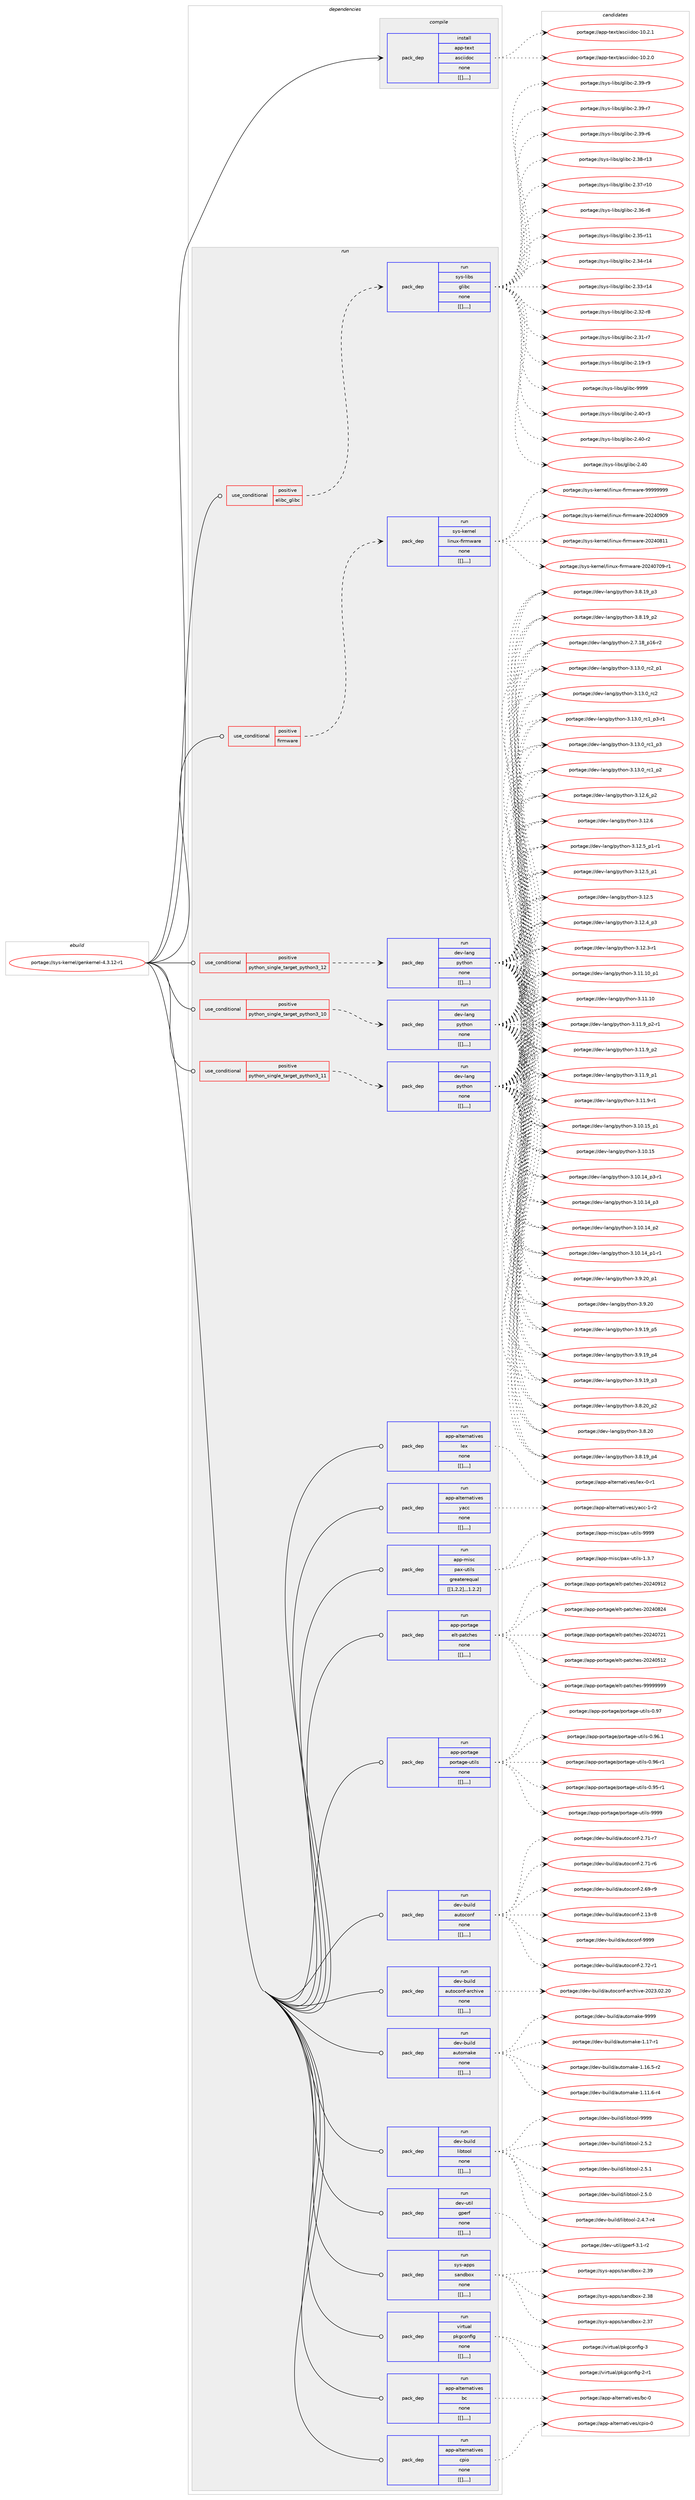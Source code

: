 digraph prolog {

# *************
# Graph options
# *************

newrank=true;
concentrate=true;
compound=true;
graph [rankdir=LR,fontname=Helvetica,fontsize=10,ranksep=1.5];#, ranksep=2.5, nodesep=0.2];
edge  [arrowhead=vee];
node  [fontname=Helvetica,fontsize=10];

# **********
# The ebuild
# **********

subgraph cluster_leftcol {
color=gray;
label=<<i>ebuild</i>>;
id [label="portage://sys-kernel/genkernel-4.3.12-r1", color=red, width=4, href="../sys-kernel/genkernel-4.3.12-r1.svg"];
}

# ****************
# The dependencies
# ****************

subgraph cluster_midcol {
color=gray;
label=<<i>dependencies</i>>;
subgraph cluster_compile {
fillcolor="#eeeeee";
style=filled;
label=<<i>compile</i>>;
subgraph pack16211 {
dependency25956 [label=<<TABLE BORDER="0" CELLBORDER="1" CELLSPACING="0" CELLPADDING="4" WIDTH="220"><TR><TD ROWSPAN="6" CELLPADDING="30">pack_dep</TD></TR><TR><TD WIDTH="110">install</TD></TR><TR><TD>app-text</TD></TR><TR><TD>asciidoc</TD></TR><TR><TD>none</TD></TR><TR><TD>[[],,,,]</TD></TR></TABLE>>, shape=none, color=blue];
}
id:e -> dependency25956:w [weight=20,style="solid",arrowhead="vee"];
}
subgraph cluster_compileandrun {
fillcolor="#eeeeee";
style=filled;
label=<<i>compile and run</i>>;
}
subgraph cluster_run {
fillcolor="#eeeeee";
style=filled;
label=<<i>run</i>>;
subgraph cond9671 {
dependency25957 [label=<<TABLE BORDER="0" CELLBORDER="1" CELLSPACING="0" CELLPADDING="4"><TR><TD ROWSPAN="3" CELLPADDING="10">use_conditional</TD></TR><TR><TD>positive</TD></TR><TR><TD>elibc_glibc</TD></TR></TABLE>>, shape=none, color=red];
subgraph pack16212 {
dependency25958 [label=<<TABLE BORDER="0" CELLBORDER="1" CELLSPACING="0" CELLPADDING="4" WIDTH="220"><TR><TD ROWSPAN="6" CELLPADDING="30">pack_dep</TD></TR><TR><TD WIDTH="110">run</TD></TR><TR><TD>sys-libs</TD></TR><TR><TD>glibc</TD></TR><TR><TD>none</TD></TR><TR><TD>[[],,,,]</TD></TR></TABLE>>, shape=none, color=blue];
}
dependency25957:e -> dependency25958:w [weight=20,style="dashed",arrowhead="vee"];
}
id:e -> dependency25957:w [weight=20,style="solid",arrowhead="odot"];
subgraph cond9672 {
dependency25959 [label=<<TABLE BORDER="0" CELLBORDER="1" CELLSPACING="0" CELLPADDING="4"><TR><TD ROWSPAN="3" CELLPADDING="10">use_conditional</TD></TR><TR><TD>positive</TD></TR><TR><TD>firmware</TD></TR></TABLE>>, shape=none, color=red];
subgraph pack16213 {
dependency25960 [label=<<TABLE BORDER="0" CELLBORDER="1" CELLSPACING="0" CELLPADDING="4" WIDTH="220"><TR><TD ROWSPAN="6" CELLPADDING="30">pack_dep</TD></TR><TR><TD WIDTH="110">run</TD></TR><TR><TD>sys-kernel</TD></TR><TR><TD>linux-firmware</TD></TR><TR><TD>none</TD></TR><TR><TD>[[],,,,]</TD></TR></TABLE>>, shape=none, color=blue];
}
dependency25959:e -> dependency25960:w [weight=20,style="dashed",arrowhead="vee"];
}
id:e -> dependency25959:w [weight=20,style="solid",arrowhead="odot"];
subgraph cond9673 {
dependency25961 [label=<<TABLE BORDER="0" CELLBORDER="1" CELLSPACING="0" CELLPADDING="4"><TR><TD ROWSPAN="3" CELLPADDING="10">use_conditional</TD></TR><TR><TD>positive</TD></TR><TR><TD>python_single_target_python3_10</TD></TR></TABLE>>, shape=none, color=red];
subgraph pack16214 {
dependency25962 [label=<<TABLE BORDER="0" CELLBORDER="1" CELLSPACING="0" CELLPADDING="4" WIDTH="220"><TR><TD ROWSPAN="6" CELLPADDING="30">pack_dep</TD></TR><TR><TD WIDTH="110">run</TD></TR><TR><TD>dev-lang</TD></TR><TR><TD>python</TD></TR><TR><TD>none</TD></TR><TR><TD>[[],,,,]</TD></TR></TABLE>>, shape=none, color=blue];
}
dependency25961:e -> dependency25962:w [weight=20,style="dashed",arrowhead="vee"];
}
id:e -> dependency25961:w [weight=20,style="solid",arrowhead="odot"];
subgraph cond9674 {
dependency25963 [label=<<TABLE BORDER="0" CELLBORDER="1" CELLSPACING="0" CELLPADDING="4"><TR><TD ROWSPAN="3" CELLPADDING="10">use_conditional</TD></TR><TR><TD>positive</TD></TR><TR><TD>python_single_target_python3_11</TD></TR></TABLE>>, shape=none, color=red];
subgraph pack16215 {
dependency25964 [label=<<TABLE BORDER="0" CELLBORDER="1" CELLSPACING="0" CELLPADDING="4" WIDTH="220"><TR><TD ROWSPAN="6" CELLPADDING="30">pack_dep</TD></TR><TR><TD WIDTH="110">run</TD></TR><TR><TD>dev-lang</TD></TR><TR><TD>python</TD></TR><TR><TD>none</TD></TR><TR><TD>[[],,,,]</TD></TR></TABLE>>, shape=none, color=blue];
}
dependency25963:e -> dependency25964:w [weight=20,style="dashed",arrowhead="vee"];
}
id:e -> dependency25963:w [weight=20,style="solid",arrowhead="odot"];
subgraph cond9675 {
dependency25965 [label=<<TABLE BORDER="0" CELLBORDER="1" CELLSPACING="0" CELLPADDING="4"><TR><TD ROWSPAN="3" CELLPADDING="10">use_conditional</TD></TR><TR><TD>positive</TD></TR><TR><TD>python_single_target_python3_12</TD></TR></TABLE>>, shape=none, color=red];
subgraph pack16216 {
dependency25966 [label=<<TABLE BORDER="0" CELLBORDER="1" CELLSPACING="0" CELLPADDING="4" WIDTH="220"><TR><TD ROWSPAN="6" CELLPADDING="30">pack_dep</TD></TR><TR><TD WIDTH="110">run</TD></TR><TR><TD>dev-lang</TD></TR><TR><TD>python</TD></TR><TR><TD>none</TD></TR><TR><TD>[[],,,,]</TD></TR></TABLE>>, shape=none, color=blue];
}
dependency25965:e -> dependency25966:w [weight=20,style="dashed",arrowhead="vee"];
}
id:e -> dependency25965:w [weight=20,style="solid",arrowhead="odot"];
subgraph pack16217 {
dependency25967 [label=<<TABLE BORDER="0" CELLBORDER="1" CELLSPACING="0" CELLPADDING="4" WIDTH="220"><TR><TD ROWSPAN="6" CELLPADDING="30">pack_dep</TD></TR><TR><TD WIDTH="110">run</TD></TR><TR><TD>app-alternatives</TD></TR><TR><TD>bc</TD></TR><TR><TD>none</TD></TR><TR><TD>[[],,,,]</TD></TR></TABLE>>, shape=none, color=blue];
}
id:e -> dependency25967:w [weight=20,style="solid",arrowhead="odot"];
subgraph pack16218 {
dependency25968 [label=<<TABLE BORDER="0" CELLBORDER="1" CELLSPACING="0" CELLPADDING="4" WIDTH="220"><TR><TD ROWSPAN="6" CELLPADDING="30">pack_dep</TD></TR><TR><TD WIDTH="110">run</TD></TR><TR><TD>app-alternatives</TD></TR><TR><TD>cpio</TD></TR><TR><TD>none</TD></TR><TR><TD>[[],,,,]</TD></TR></TABLE>>, shape=none, color=blue];
}
id:e -> dependency25968:w [weight=20,style="solid",arrowhead="odot"];
subgraph pack16219 {
dependency25969 [label=<<TABLE BORDER="0" CELLBORDER="1" CELLSPACING="0" CELLPADDING="4" WIDTH="220"><TR><TD ROWSPAN="6" CELLPADDING="30">pack_dep</TD></TR><TR><TD WIDTH="110">run</TD></TR><TR><TD>app-alternatives</TD></TR><TR><TD>lex</TD></TR><TR><TD>none</TD></TR><TR><TD>[[],,,,]</TD></TR></TABLE>>, shape=none, color=blue];
}
id:e -> dependency25969:w [weight=20,style="solid",arrowhead="odot"];
subgraph pack16220 {
dependency25970 [label=<<TABLE BORDER="0" CELLBORDER="1" CELLSPACING="0" CELLPADDING="4" WIDTH="220"><TR><TD ROWSPAN="6" CELLPADDING="30">pack_dep</TD></TR><TR><TD WIDTH="110">run</TD></TR><TR><TD>app-alternatives</TD></TR><TR><TD>yacc</TD></TR><TR><TD>none</TD></TR><TR><TD>[[],,,,]</TD></TR></TABLE>>, shape=none, color=blue];
}
id:e -> dependency25970:w [weight=20,style="solid",arrowhead="odot"];
subgraph pack16221 {
dependency25971 [label=<<TABLE BORDER="0" CELLBORDER="1" CELLSPACING="0" CELLPADDING="4" WIDTH="220"><TR><TD ROWSPAN="6" CELLPADDING="30">pack_dep</TD></TR><TR><TD WIDTH="110">run</TD></TR><TR><TD>app-misc</TD></TR><TR><TD>pax-utils</TD></TR><TR><TD>greaterequal</TD></TR><TR><TD>[[1,2,2],,,1.2.2]</TD></TR></TABLE>>, shape=none, color=blue];
}
id:e -> dependency25971:w [weight=20,style="solid",arrowhead="odot"];
subgraph pack16222 {
dependency25972 [label=<<TABLE BORDER="0" CELLBORDER="1" CELLSPACING="0" CELLPADDING="4" WIDTH="220"><TR><TD ROWSPAN="6" CELLPADDING="30">pack_dep</TD></TR><TR><TD WIDTH="110">run</TD></TR><TR><TD>app-portage</TD></TR><TR><TD>elt-patches</TD></TR><TR><TD>none</TD></TR><TR><TD>[[],,,,]</TD></TR></TABLE>>, shape=none, color=blue];
}
id:e -> dependency25972:w [weight=20,style="solid",arrowhead="odot"];
subgraph pack16223 {
dependency25973 [label=<<TABLE BORDER="0" CELLBORDER="1" CELLSPACING="0" CELLPADDING="4" WIDTH="220"><TR><TD ROWSPAN="6" CELLPADDING="30">pack_dep</TD></TR><TR><TD WIDTH="110">run</TD></TR><TR><TD>app-portage</TD></TR><TR><TD>portage-utils</TD></TR><TR><TD>none</TD></TR><TR><TD>[[],,,,]</TD></TR></TABLE>>, shape=none, color=blue];
}
id:e -> dependency25973:w [weight=20,style="solid",arrowhead="odot"];
subgraph pack16224 {
dependency25974 [label=<<TABLE BORDER="0" CELLBORDER="1" CELLSPACING="0" CELLPADDING="4" WIDTH="220"><TR><TD ROWSPAN="6" CELLPADDING="30">pack_dep</TD></TR><TR><TD WIDTH="110">run</TD></TR><TR><TD>dev-build</TD></TR><TR><TD>autoconf</TD></TR><TR><TD>none</TD></TR><TR><TD>[[],,,,]</TD></TR></TABLE>>, shape=none, color=blue];
}
id:e -> dependency25974:w [weight=20,style="solid",arrowhead="odot"];
subgraph pack16225 {
dependency25975 [label=<<TABLE BORDER="0" CELLBORDER="1" CELLSPACING="0" CELLPADDING="4" WIDTH="220"><TR><TD ROWSPAN="6" CELLPADDING="30">pack_dep</TD></TR><TR><TD WIDTH="110">run</TD></TR><TR><TD>dev-build</TD></TR><TR><TD>autoconf-archive</TD></TR><TR><TD>none</TD></TR><TR><TD>[[],,,,]</TD></TR></TABLE>>, shape=none, color=blue];
}
id:e -> dependency25975:w [weight=20,style="solid",arrowhead="odot"];
subgraph pack16226 {
dependency25976 [label=<<TABLE BORDER="0" CELLBORDER="1" CELLSPACING="0" CELLPADDING="4" WIDTH="220"><TR><TD ROWSPAN="6" CELLPADDING="30">pack_dep</TD></TR><TR><TD WIDTH="110">run</TD></TR><TR><TD>dev-build</TD></TR><TR><TD>automake</TD></TR><TR><TD>none</TD></TR><TR><TD>[[],,,,]</TD></TR></TABLE>>, shape=none, color=blue];
}
id:e -> dependency25976:w [weight=20,style="solid",arrowhead="odot"];
subgraph pack16227 {
dependency25977 [label=<<TABLE BORDER="0" CELLBORDER="1" CELLSPACING="0" CELLPADDING="4" WIDTH="220"><TR><TD ROWSPAN="6" CELLPADDING="30">pack_dep</TD></TR><TR><TD WIDTH="110">run</TD></TR><TR><TD>dev-build</TD></TR><TR><TD>libtool</TD></TR><TR><TD>none</TD></TR><TR><TD>[[],,,,]</TD></TR></TABLE>>, shape=none, color=blue];
}
id:e -> dependency25977:w [weight=20,style="solid",arrowhead="odot"];
subgraph pack16228 {
dependency25978 [label=<<TABLE BORDER="0" CELLBORDER="1" CELLSPACING="0" CELLPADDING="4" WIDTH="220"><TR><TD ROWSPAN="6" CELLPADDING="30">pack_dep</TD></TR><TR><TD WIDTH="110">run</TD></TR><TR><TD>dev-util</TD></TR><TR><TD>gperf</TD></TR><TR><TD>none</TD></TR><TR><TD>[[],,,,]</TD></TR></TABLE>>, shape=none, color=blue];
}
id:e -> dependency25978:w [weight=20,style="solid",arrowhead="odot"];
subgraph pack16229 {
dependency25979 [label=<<TABLE BORDER="0" CELLBORDER="1" CELLSPACING="0" CELLPADDING="4" WIDTH="220"><TR><TD ROWSPAN="6" CELLPADDING="30">pack_dep</TD></TR><TR><TD WIDTH="110">run</TD></TR><TR><TD>sys-apps</TD></TR><TR><TD>sandbox</TD></TR><TR><TD>none</TD></TR><TR><TD>[[],,,,]</TD></TR></TABLE>>, shape=none, color=blue];
}
id:e -> dependency25979:w [weight=20,style="solid",arrowhead="odot"];
subgraph pack16230 {
dependency25980 [label=<<TABLE BORDER="0" CELLBORDER="1" CELLSPACING="0" CELLPADDING="4" WIDTH="220"><TR><TD ROWSPAN="6" CELLPADDING="30">pack_dep</TD></TR><TR><TD WIDTH="110">run</TD></TR><TR><TD>virtual</TD></TR><TR><TD>pkgconfig</TD></TR><TR><TD>none</TD></TR><TR><TD>[[],,,,]</TD></TR></TABLE>>, shape=none, color=blue];
}
id:e -> dependency25980:w [weight=20,style="solid",arrowhead="odot"];
}
}

# **************
# The candidates
# **************

subgraph cluster_choices {
rank=same;
color=gray;
label=<<i>candidates</i>>;

subgraph choice16211 {
color=black;
nodesep=1;
choice97112112451161011201164797115991051051001119945494846504649 [label="portage://app-text/asciidoc-10.2.1", color=red, width=4,href="../app-text/asciidoc-10.2.1.svg"];
choice97112112451161011201164797115991051051001119945494846504648 [label="portage://app-text/asciidoc-10.2.0", color=red, width=4,href="../app-text/asciidoc-10.2.0.svg"];
dependency25956:e -> choice97112112451161011201164797115991051051001119945494846504649:w [style=dotted,weight="100"];
dependency25956:e -> choice97112112451161011201164797115991051051001119945494846504648:w [style=dotted,weight="100"];
}
subgraph choice16212 {
color=black;
nodesep=1;
choice11512111545108105981154710310810598994557575757 [label="portage://sys-libs/glibc-9999", color=red, width=4,href="../sys-libs/glibc-9999.svg"];
choice115121115451081059811547103108105989945504652484511451 [label="portage://sys-libs/glibc-2.40-r3", color=red, width=4,href="../sys-libs/glibc-2.40-r3.svg"];
choice115121115451081059811547103108105989945504652484511450 [label="portage://sys-libs/glibc-2.40-r2", color=red, width=4,href="../sys-libs/glibc-2.40-r2.svg"];
choice11512111545108105981154710310810598994550465248 [label="portage://sys-libs/glibc-2.40", color=red, width=4,href="../sys-libs/glibc-2.40.svg"];
choice115121115451081059811547103108105989945504651574511457 [label="portage://sys-libs/glibc-2.39-r9", color=red, width=4,href="../sys-libs/glibc-2.39-r9.svg"];
choice115121115451081059811547103108105989945504651574511455 [label="portage://sys-libs/glibc-2.39-r7", color=red, width=4,href="../sys-libs/glibc-2.39-r7.svg"];
choice115121115451081059811547103108105989945504651574511454 [label="portage://sys-libs/glibc-2.39-r6", color=red, width=4,href="../sys-libs/glibc-2.39-r6.svg"];
choice11512111545108105981154710310810598994550465156451144951 [label="portage://sys-libs/glibc-2.38-r13", color=red, width=4,href="../sys-libs/glibc-2.38-r13.svg"];
choice11512111545108105981154710310810598994550465155451144948 [label="portage://sys-libs/glibc-2.37-r10", color=red, width=4,href="../sys-libs/glibc-2.37-r10.svg"];
choice115121115451081059811547103108105989945504651544511456 [label="portage://sys-libs/glibc-2.36-r8", color=red, width=4,href="../sys-libs/glibc-2.36-r8.svg"];
choice11512111545108105981154710310810598994550465153451144949 [label="portage://sys-libs/glibc-2.35-r11", color=red, width=4,href="../sys-libs/glibc-2.35-r11.svg"];
choice11512111545108105981154710310810598994550465152451144952 [label="portage://sys-libs/glibc-2.34-r14", color=red, width=4,href="../sys-libs/glibc-2.34-r14.svg"];
choice11512111545108105981154710310810598994550465151451144952 [label="portage://sys-libs/glibc-2.33-r14", color=red, width=4,href="../sys-libs/glibc-2.33-r14.svg"];
choice115121115451081059811547103108105989945504651504511456 [label="portage://sys-libs/glibc-2.32-r8", color=red, width=4,href="../sys-libs/glibc-2.32-r8.svg"];
choice115121115451081059811547103108105989945504651494511455 [label="portage://sys-libs/glibc-2.31-r7", color=red, width=4,href="../sys-libs/glibc-2.31-r7.svg"];
choice115121115451081059811547103108105989945504649574511451 [label="portage://sys-libs/glibc-2.19-r3", color=red, width=4,href="../sys-libs/glibc-2.19-r3.svg"];
dependency25958:e -> choice11512111545108105981154710310810598994557575757:w [style=dotted,weight="100"];
dependency25958:e -> choice115121115451081059811547103108105989945504652484511451:w [style=dotted,weight="100"];
dependency25958:e -> choice115121115451081059811547103108105989945504652484511450:w [style=dotted,weight="100"];
dependency25958:e -> choice11512111545108105981154710310810598994550465248:w [style=dotted,weight="100"];
dependency25958:e -> choice115121115451081059811547103108105989945504651574511457:w [style=dotted,weight="100"];
dependency25958:e -> choice115121115451081059811547103108105989945504651574511455:w [style=dotted,weight="100"];
dependency25958:e -> choice115121115451081059811547103108105989945504651574511454:w [style=dotted,weight="100"];
dependency25958:e -> choice11512111545108105981154710310810598994550465156451144951:w [style=dotted,weight="100"];
dependency25958:e -> choice11512111545108105981154710310810598994550465155451144948:w [style=dotted,weight="100"];
dependency25958:e -> choice115121115451081059811547103108105989945504651544511456:w [style=dotted,weight="100"];
dependency25958:e -> choice11512111545108105981154710310810598994550465153451144949:w [style=dotted,weight="100"];
dependency25958:e -> choice11512111545108105981154710310810598994550465152451144952:w [style=dotted,weight="100"];
dependency25958:e -> choice11512111545108105981154710310810598994550465151451144952:w [style=dotted,weight="100"];
dependency25958:e -> choice115121115451081059811547103108105989945504651504511456:w [style=dotted,weight="100"];
dependency25958:e -> choice115121115451081059811547103108105989945504651494511455:w [style=dotted,weight="100"];
dependency25958:e -> choice115121115451081059811547103108105989945504649574511451:w [style=dotted,weight="100"];
}
subgraph choice16213 {
color=black;
nodesep=1;
choice11512111545107101114110101108471081051101171204510210511410911997114101455757575757575757 [label="portage://sys-kernel/linux-firmware-99999999", color=red, width=4,href="../sys-kernel/linux-firmware-99999999.svg"];
choice11512111545107101114110101108471081051101171204510210511410911997114101455048505248574857 [label="portage://sys-kernel/linux-firmware-20240909", color=red, width=4,href="../sys-kernel/linux-firmware-20240909.svg"];
choice11512111545107101114110101108471081051101171204510210511410911997114101455048505248564949 [label="portage://sys-kernel/linux-firmware-20240811", color=red, width=4,href="../sys-kernel/linux-firmware-20240811.svg"];
choice115121115451071011141101011084710810511011712045102105114109119971141014550485052485548574511449 [label="portage://sys-kernel/linux-firmware-20240709-r1", color=red, width=4,href="../sys-kernel/linux-firmware-20240709-r1.svg"];
dependency25960:e -> choice11512111545107101114110101108471081051101171204510210511410911997114101455757575757575757:w [style=dotted,weight="100"];
dependency25960:e -> choice11512111545107101114110101108471081051101171204510210511410911997114101455048505248574857:w [style=dotted,weight="100"];
dependency25960:e -> choice11512111545107101114110101108471081051101171204510210511410911997114101455048505248564949:w [style=dotted,weight="100"];
dependency25960:e -> choice115121115451071011141101011084710810511011712045102105114109119971141014550485052485548574511449:w [style=dotted,weight="100"];
}
subgraph choice16214 {
color=black;
nodesep=1;
choice100101118451089711010347112121116104111110455146495146489511499509511249 [label="portage://dev-lang/python-3.13.0_rc2_p1", color=red, width=4,href="../dev-lang/python-3.13.0_rc2_p1.svg"];
choice10010111845108971101034711212111610411111045514649514648951149950 [label="portage://dev-lang/python-3.13.0_rc2", color=red, width=4,href="../dev-lang/python-3.13.0_rc2.svg"];
choice1001011184510897110103471121211161041111104551464951464895114994995112514511449 [label="portage://dev-lang/python-3.13.0_rc1_p3-r1", color=red, width=4,href="../dev-lang/python-3.13.0_rc1_p3-r1.svg"];
choice100101118451089711010347112121116104111110455146495146489511499499511251 [label="portage://dev-lang/python-3.13.0_rc1_p3", color=red, width=4,href="../dev-lang/python-3.13.0_rc1_p3.svg"];
choice100101118451089711010347112121116104111110455146495146489511499499511250 [label="portage://dev-lang/python-3.13.0_rc1_p2", color=red, width=4,href="../dev-lang/python-3.13.0_rc1_p2.svg"];
choice100101118451089711010347112121116104111110455146495046549511250 [label="portage://dev-lang/python-3.12.6_p2", color=red, width=4,href="../dev-lang/python-3.12.6_p2.svg"];
choice10010111845108971101034711212111610411111045514649504654 [label="portage://dev-lang/python-3.12.6", color=red, width=4,href="../dev-lang/python-3.12.6.svg"];
choice1001011184510897110103471121211161041111104551464950465395112494511449 [label="portage://dev-lang/python-3.12.5_p1-r1", color=red, width=4,href="../dev-lang/python-3.12.5_p1-r1.svg"];
choice100101118451089711010347112121116104111110455146495046539511249 [label="portage://dev-lang/python-3.12.5_p1", color=red, width=4,href="../dev-lang/python-3.12.5_p1.svg"];
choice10010111845108971101034711212111610411111045514649504653 [label="portage://dev-lang/python-3.12.5", color=red, width=4,href="../dev-lang/python-3.12.5.svg"];
choice100101118451089711010347112121116104111110455146495046529511251 [label="portage://dev-lang/python-3.12.4_p3", color=red, width=4,href="../dev-lang/python-3.12.4_p3.svg"];
choice100101118451089711010347112121116104111110455146495046514511449 [label="portage://dev-lang/python-3.12.3-r1", color=red, width=4,href="../dev-lang/python-3.12.3-r1.svg"];
choice10010111845108971101034711212111610411111045514649494649489511249 [label="portage://dev-lang/python-3.11.10_p1", color=red, width=4,href="../dev-lang/python-3.11.10_p1.svg"];
choice1001011184510897110103471121211161041111104551464949464948 [label="portage://dev-lang/python-3.11.10", color=red, width=4,href="../dev-lang/python-3.11.10.svg"];
choice1001011184510897110103471121211161041111104551464949465795112504511449 [label="portage://dev-lang/python-3.11.9_p2-r1", color=red, width=4,href="../dev-lang/python-3.11.9_p2-r1.svg"];
choice100101118451089711010347112121116104111110455146494946579511250 [label="portage://dev-lang/python-3.11.9_p2", color=red, width=4,href="../dev-lang/python-3.11.9_p2.svg"];
choice100101118451089711010347112121116104111110455146494946579511249 [label="portage://dev-lang/python-3.11.9_p1", color=red, width=4,href="../dev-lang/python-3.11.9_p1.svg"];
choice100101118451089711010347112121116104111110455146494946574511449 [label="portage://dev-lang/python-3.11.9-r1", color=red, width=4,href="../dev-lang/python-3.11.9-r1.svg"];
choice10010111845108971101034711212111610411111045514649484649539511249 [label="portage://dev-lang/python-3.10.15_p1", color=red, width=4,href="../dev-lang/python-3.10.15_p1.svg"];
choice1001011184510897110103471121211161041111104551464948464953 [label="portage://dev-lang/python-3.10.15", color=red, width=4,href="../dev-lang/python-3.10.15.svg"];
choice100101118451089711010347112121116104111110455146494846495295112514511449 [label="portage://dev-lang/python-3.10.14_p3-r1", color=red, width=4,href="../dev-lang/python-3.10.14_p3-r1.svg"];
choice10010111845108971101034711212111610411111045514649484649529511251 [label="portage://dev-lang/python-3.10.14_p3", color=red, width=4,href="../dev-lang/python-3.10.14_p3.svg"];
choice10010111845108971101034711212111610411111045514649484649529511250 [label="portage://dev-lang/python-3.10.14_p2", color=red, width=4,href="../dev-lang/python-3.10.14_p2.svg"];
choice100101118451089711010347112121116104111110455146494846495295112494511449 [label="portage://dev-lang/python-3.10.14_p1-r1", color=red, width=4,href="../dev-lang/python-3.10.14_p1-r1.svg"];
choice100101118451089711010347112121116104111110455146574650489511249 [label="portage://dev-lang/python-3.9.20_p1", color=red, width=4,href="../dev-lang/python-3.9.20_p1.svg"];
choice10010111845108971101034711212111610411111045514657465048 [label="portage://dev-lang/python-3.9.20", color=red, width=4,href="../dev-lang/python-3.9.20.svg"];
choice100101118451089711010347112121116104111110455146574649579511253 [label="portage://dev-lang/python-3.9.19_p5", color=red, width=4,href="../dev-lang/python-3.9.19_p5.svg"];
choice100101118451089711010347112121116104111110455146574649579511252 [label="portage://dev-lang/python-3.9.19_p4", color=red, width=4,href="../dev-lang/python-3.9.19_p4.svg"];
choice100101118451089711010347112121116104111110455146574649579511251 [label="portage://dev-lang/python-3.9.19_p3", color=red, width=4,href="../dev-lang/python-3.9.19_p3.svg"];
choice100101118451089711010347112121116104111110455146564650489511250 [label="portage://dev-lang/python-3.8.20_p2", color=red, width=4,href="../dev-lang/python-3.8.20_p2.svg"];
choice10010111845108971101034711212111610411111045514656465048 [label="portage://dev-lang/python-3.8.20", color=red, width=4,href="../dev-lang/python-3.8.20.svg"];
choice100101118451089711010347112121116104111110455146564649579511252 [label="portage://dev-lang/python-3.8.19_p4", color=red, width=4,href="../dev-lang/python-3.8.19_p4.svg"];
choice100101118451089711010347112121116104111110455146564649579511251 [label="portage://dev-lang/python-3.8.19_p3", color=red, width=4,href="../dev-lang/python-3.8.19_p3.svg"];
choice100101118451089711010347112121116104111110455146564649579511250 [label="portage://dev-lang/python-3.8.19_p2", color=red, width=4,href="../dev-lang/python-3.8.19_p2.svg"];
choice100101118451089711010347112121116104111110455046554649569511249544511450 [label="portage://dev-lang/python-2.7.18_p16-r2", color=red, width=4,href="../dev-lang/python-2.7.18_p16-r2.svg"];
dependency25962:e -> choice100101118451089711010347112121116104111110455146495146489511499509511249:w [style=dotted,weight="100"];
dependency25962:e -> choice10010111845108971101034711212111610411111045514649514648951149950:w [style=dotted,weight="100"];
dependency25962:e -> choice1001011184510897110103471121211161041111104551464951464895114994995112514511449:w [style=dotted,weight="100"];
dependency25962:e -> choice100101118451089711010347112121116104111110455146495146489511499499511251:w [style=dotted,weight="100"];
dependency25962:e -> choice100101118451089711010347112121116104111110455146495146489511499499511250:w [style=dotted,weight="100"];
dependency25962:e -> choice100101118451089711010347112121116104111110455146495046549511250:w [style=dotted,weight="100"];
dependency25962:e -> choice10010111845108971101034711212111610411111045514649504654:w [style=dotted,weight="100"];
dependency25962:e -> choice1001011184510897110103471121211161041111104551464950465395112494511449:w [style=dotted,weight="100"];
dependency25962:e -> choice100101118451089711010347112121116104111110455146495046539511249:w [style=dotted,weight="100"];
dependency25962:e -> choice10010111845108971101034711212111610411111045514649504653:w [style=dotted,weight="100"];
dependency25962:e -> choice100101118451089711010347112121116104111110455146495046529511251:w [style=dotted,weight="100"];
dependency25962:e -> choice100101118451089711010347112121116104111110455146495046514511449:w [style=dotted,weight="100"];
dependency25962:e -> choice10010111845108971101034711212111610411111045514649494649489511249:w [style=dotted,weight="100"];
dependency25962:e -> choice1001011184510897110103471121211161041111104551464949464948:w [style=dotted,weight="100"];
dependency25962:e -> choice1001011184510897110103471121211161041111104551464949465795112504511449:w [style=dotted,weight="100"];
dependency25962:e -> choice100101118451089711010347112121116104111110455146494946579511250:w [style=dotted,weight="100"];
dependency25962:e -> choice100101118451089711010347112121116104111110455146494946579511249:w [style=dotted,weight="100"];
dependency25962:e -> choice100101118451089711010347112121116104111110455146494946574511449:w [style=dotted,weight="100"];
dependency25962:e -> choice10010111845108971101034711212111610411111045514649484649539511249:w [style=dotted,weight="100"];
dependency25962:e -> choice1001011184510897110103471121211161041111104551464948464953:w [style=dotted,weight="100"];
dependency25962:e -> choice100101118451089711010347112121116104111110455146494846495295112514511449:w [style=dotted,weight="100"];
dependency25962:e -> choice10010111845108971101034711212111610411111045514649484649529511251:w [style=dotted,weight="100"];
dependency25962:e -> choice10010111845108971101034711212111610411111045514649484649529511250:w [style=dotted,weight="100"];
dependency25962:e -> choice100101118451089711010347112121116104111110455146494846495295112494511449:w [style=dotted,weight="100"];
dependency25962:e -> choice100101118451089711010347112121116104111110455146574650489511249:w [style=dotted,weight="100"];
dependency25962:e -> choice10010111845108971101034711212111610411111045514657465048:w [style=dotted,weight="100"];
dependency25962:e -> choice100101118451089711010347112121116104111110455146574649579511253:w [style=dotted,weight="100"];
dependency25962:e -> choice100101118451089711010347112121116104111110455146574649579511252:w [style=dotted,weight="100"];
dependency25962:e -> choice100101118451089711010347112121116104111110455146574649579511251:w [style=dotted,weight="100"];
dependency25962:e -> choice100101118451089711010347112121116104111110455146564650489511250:w [style=dotted,weight="100"];
dependency25962:e -> choice10010111845108971101034711212111610411111045514656465048:w [style=dotted,weight="100"];
dependency25962:e -> choice100101118451089711010347112121116104111110455146564649579511252:w [style=dotted,weight="100"];
dependency25962:e -> choice100101118451089711010347112121116104111110455146564649579511251:w [style=dotted,weight="100"];
dependency25962:e -> choice100101118451089711010347112121116104111110455146564649579511250:w [style=dotted,weight="100"];
dependency25962:e -> choice100101118451089711010347112121116104111110455046554649569511249544511450:w [style=dotted,weight="100"];
}
subgraph choice16215 {
color=black;
nodesep=1;
choice100101118451089711010347112121116104111110455146495146489511499509511249 [label="portage://dev-lang/python-3.13.0_rc2_p1", color=red, width=4,href="../dev-lang/python-3.13.0_rc2_p1.svg"];
choice10010111845108971101034711212111610411111045514649514648951149950 [label="portage://dev-lang/python-3.13.0_rc2", color=red, width=4,href="../dev-lang/python-3.13.0_rc2.svg"];
choice1001011184510897110103471121211161041111104551464951464895114994995112514511449 [label="portage://dev-lang/python-3.13.0_rc1_p3-r1", color=red, width=4,href="../dev-lang/python-3.13.0_rc1_p3-r1.svg"];
choice100101118451089711010347112121116104111110455146495146489511499499511251 [label="portage://dev-lang/python-3.13.0_rc1_p3", color=red, width=4,href="../dev-lang/python-3.13.0_rc1_p3.svg"];
choice100101118451089711010347112121116104111110455146495146489511499499511250 [label="portage://dev-lang/python-3.13.0_rc1_p2", color=red, width=4,href="../dev-lang/python-3.13.0_rc1_p2.svg"];
choice100101118451089711010347112121116104111110455146495046549511250 [label="portage://dev-lang/python-3.12.6_p2", color=red, width=4,href="../dev-lang/python-3.12.6_p2.svg"];
choice10010111845108971101034711212111610411111045514649504654 [label="portage://dev-lang/python-3.12.6", color=red, width=4,href="../dev-lang/python-3.12.6.svg"];
choice1001011184510897110103471121211161041111104551464950465395112494511449 [label="portage://dev-lang/python-3.12.5_p1-r1", color=red, width=4,href="../dev-lang/python-3.12.5_p1-r1.svg"];
choice100101118451089711010347112121116104111110455146495046539511249 [label="portage://dev-lang/python-3.12.5_p1", color=red, width=4,href="../dev-lang/python-3.12.5_p1.svg"];
choice10010111845108971101034711212111610411111045514649504653 [label="portage://dev-lang/python-3.12.5", color=red, width=4,href="../dev-lang/python-3.12.5.svg"];
choice100101118451089711010347112121116104111110455146495046529511251 [label="portage://dev-lang/python-3.12.4_p3", color=red, width=4,href="../dev-lang/python-3.12.4_p3.svg"];
choice100101118451089711010347112121116104111110455146495046514511449 [label="portage://dev-lang/python-3.12.3-r1", color=red, width=4,href="../dev-lang/python-3.12.3-r1.svg"];
choice10010111845108971101034711212111610411111045514649494649489511249 [label="portage://dev-lang/python-3.11.10_p1", color=red, width=4,href="../dev-lang/python-3.11.10_p1.svg"];
choice1001011184510897110103471121211161041111104551464949464948 [label="portage://dev-lang/python-3.11.10", color=red, width=4,href="../dev-lang/python-3.11.10.svg"];
choice1001011184510897110103471121211161041111104551464949465795112504511449 [label="portage://dev-lang/python-3.11.9_p2-r1", color=red, width=4,href="../dev-lang/python-3.11.9_p2-r1.svg"];
choice100101118451089711010347112121116104111110455146494946579511250 [label="portage://dev-lang/python-3.11.9_p2", color=red, width=4,href="../dev-lang/python-3.11.9_p2.svg"];
choice100101118451089711010347112121116104111110455146494946579511249 [label="portage://dev-lang/python-3.11.9_p1", color=red, width=4,href="../dev-lang/python-3.11.9_p1.svg"];
choice100101118451089711010347112121116104111110455146494946574511449 [label="portage://dev-lang/python-3.11.9-r1", color=red, width=4,href="../dev-lang/python-3.11.9-r1.svg"];
choice10010111845108971101034711212111610411111045514649484649539511249 [label="portage://dev-lang/python-3.10.15_p1", color=red, width=4,href="../dev-lang/python-3.10.15_p1.svg"];
choice1001011184510897110103471121211161041111104551464948464953 [label="portage://dev-lang/python-3.10.15", color=red, width=4,href="../dev-lang/python-3.10.15.svg"];
choice100101118451089711010347112121116104111110455146494846495295112514511449 [label="portage://dev-lang/python-3.10.14_p3-r1", color=red, width=4,href="../dev-lang/python-3.10.14_p3-r1.svg"];
choice10010111845108971101034711212111610411111045514649484649529511251 [label="portage://dev-lang/python-3.10.14_p3", color=red, width=4,href="../dev-lang/python-3.10.14_p3.svg"];
choice10010111845108971101034711212111610411111045514649484649529511250 [label="portage://dev-lang/python-3.10.14_p2", color=red, width=4,href="../dev-lang/python-3.10.14_p2.svg"];
choice100101118451089711010347112121116104111110455146494846495295112494511449 [label="portage://dev-lang/python-3.10.14_p1-r1", color=red, width=4,href="../dev-lang/python-3.10.14_p1-r1.svg"];
choice100101118451089711010347112121116104111110455146574650489511249 [label="portage://dev-lang/python-3.9.20_p1", color=red, width=4,href="../dev-lang/python-3.9.20_p1.svg"];
choice10010111845108971101034711212111610411111045514657465048 [label="portage://dev-lang/python-3.9.20", color=red, width=4,href="../dev-lang/python-3.9.20.svg"];
choice100101118451089711010347112121116104111110455146574649579511253 [label="portage://dev-lang/python-3.9.19_p5", color=red, width=4,href="../dev-lang/python-3.9.19_p5.svg"];
choice100101118451089711010347112121116104111110455146574649579511252 [label="portage://dev-lang/python-3.9.19_p4", color=red, width=4,href="../dev-lang/python-3.9.19_p4.svg"];
choice100101118451089711010347112121116104111110455146574649579511251 [label="portage://dev-lang/python-3.9.19_p3", color=red, width=4,href="../dev-lang/python-3.9.19_p3.svg"];
choice100101118451089711010347112121116104111110455146564650489511250 [label="portage://dev-lang/python-3.8.20_p2", color=red, width=4,href="../dev-lang/python-3.8.20_p2.svg"];
choice10010111845108971101034711212111610411111045514656465048 [label="portage://dev-lang/python-3.8.20", color=red, width=4,href="../dev-lang/python-3.8.20.svg"];
choice100101118451089711010347112121116104111110455146564649579511252 [label="portage://dev-lang/python-3.8.19_p4", color=red, width=4,href="../dev-lang/python-3.8.19_p4.svg"];
choice100101118451089711010347112121116104111110455146564649579511251 [label="portage://dev-lang/python-3.8.19_p3", color=red, width=4,href="../dev-lang/python-3.8.19_p3.svg"];
choice100101118451089711010347112121116104111110455146564649579511250 [label="portage://dev-lang/python-3.8.19_p2", color=red, width=4,href="../dev-lang/python-3.8.19_p2.svg"];
choice100101118451089711010347112121116104111110455046554649569511249544511450 [label="portage://dev-lang/python-2.7.18_p16-r2", color=red, width=4,href="../dev-lang/python-2.7.18_p16-r2.svg"];
dependency25964:e -> choice100101118451089711010347112121116104111110455146495146489511499509511249:w [style=dotted,weight="100"];
dependency25964:e -> choice10010111845108971101034711212111610411111045514649514648951149950:w [style=dotted,weight="100"];
dependency25964:e -> choice1001011184510897110103471121211161041111104551464951464895114994995112514511449:w [style=dotted,weight="100"];
dependency25964:e -> choice100101118451089711010347112121116104111110455146495146489511499499511251:w [style=dotted,weight="100"];
dependency25964:e -> choice100101118451089711010347112121116104111110455146495146489511499499511250:w [style=dotted,weight="100"];
dependency25964:e -> choice100101118451089711010347112121116104111110455146495046549511250:w [style=dotted,weight="100"];
dependency25964:e -> choice10010111845108971101034711212111610411111045514649504654:w [style=dotted,weight="100"];
dependency25964:e -> choice1001011184510897110103471121211161041111104551464950465395112494511449:w [style=dotted,weight="100"];
dependency25964:e -> choice100101118451089711010347112121116104111110455146495046539511249:w [style=dotted,weight="100"];
dependency25964:e -> choice10010111845108971101034711212111610411111045514649504653:w [style=dotted,weight="100"];
dependency25964:e -> choice100101118451089711010347112121116104111110455146495046529511251:w [style=dotted,weight="100"];
dependency25964:e -> choice100101118451089711010347112121116104111110455146495046514511449:w [style=dotted,weight="100"];
dependency25964:e -> choice10010111845108971101034711212111610411111045514649494649489511249:w [style=dotted,weight="100"];
dependency25964:e -> choice1001011184510897110103471121211161041111104551464949464948:w [style=dotted,weight="100"];
dependency25964:e -> choice1001011184510897110103471121211161041111104551464949465795112504511449:w [style=dotted,weight="100"];
dependency25964:e -> choice100101118451089711010347112121116104111110455146494946579511250:w [style=dotted,weight="100"];
dependency25964:e -> choice100101118451089711010347112121116104111110455146494946579511249:w [style=dotted,weight="100"];
dependency25964:e -> choice100101118451089711010347112121116104111110455146494946574511449:w [style=dotted,weight="100"];
dependency25964:e -> choice10010111845108971101034711212111610411111045514649484649539511249:w [style=dotted,weight="100"];
dependency25964:e -> choice1001011184510897110103471121211161041111104551464948464953:w [style=dotted,weight="100"];
dependency25964:e -> choice100101118451089711010347112121116104111110455146494846495295112514511449:w [style=dotted,weight="100"];
dependency25964:e -> choice10010111845108971101034711212111610411111045514649484649529511251:w [style=dotted,weight="100"];
dependency25964:e -> choice10010111845108971101034711212111610411111045514649484649529511250:w [style=dotted,weight="100"];
dependency25964:e -> choice100101118451089711010347112121116104111110455146494846495295112494511449:w [style=dotted,weight="100"];
dependency25964:e -> choice100101118451089711010347112121116104111110455146574650489511249:w [style=dotted,weight="100"];
dependency25964:e -> choice10010111845108971101034711212111610411111045514657465048:w [style=dotted,weight="100"];
dependency25964:e -> choice100101118451089711010347112121116104111110455146574649579511253:w [style=dotted,weight="100"];
dependency25964:e -> choice100101118451089711010347112121116104111110455146574649579511252:w [style=dotted,weight="100"];
dependency25964:e -> choice100101118451089711010347112121116104111110455146574649579511251:w [style=dotted,weight="100"];
dependency25964:e -> choice100101118451089711010347112121116104111110455146564650489511250:w [style=dotted,weight="100"];
dependency25964:e -> choice10010111845108971101034711212111610411111045514656465048:w [style=dotted,weight="100"];
dependency25964:e -> choice100101118451089711010347112121116104111110455146564649579511252:w [style=dotted,weight="100"];
dependency25964:e -> choice100101118451089711010347112121116104111110455146564649579511251:w [style=dotted,weight="100"];
dependency25964:e -> choice100101118451089711010347112121116104111110455146564649579511250:w [style=dotted,weight="100"];
dependency25964:e -> choice100101118451089711010347112121116104111110455046554649569511249544511450:w [style=dotted,weight="100"];
}
subgraph choice16216 {
color=black;
nodesep=1;
choice100101118451089711010347112121116104111110455146495146489511499509511249 [label="portage://dev-lang/python-3.13.0_rc2_p1", color=red, width=4,href="../dev-lang/python-3.13.0_rc2_p1.svg"];
choice10010111845108971101034711212111610411111045514649514648951149950 [label="portage://dev-lang/python-3.13.0_rc2", color=red, width=4,href="../dev-lang/python-3.13.0_rc2.svg"];
choice1001011184510897110103471121211161041111104551464951464895114994995112514511449 [label="portage://dev-lang/python-3.13.0_rc1_p3-r1", color=red, width=4,href="../dev-lang/python-3.13.0_rc1_p3-r1.svg"];
choice100101118451089711010347112121116104111110455146495146489511499499511251 [label="portage://dev-lang/python-3.13.0_rc1_p3", color=red, width=4,href="../dev-lang/python-3.13.0_rc1_p3.svg"];
choice100101118451089711010347112121116104111110455146495146489511499499511250 [label="portage://dev-lang/python-3.13.0_rc1_p2", color=red, width=4,href="../dev-lang/python-3.13.0_rc1_p2.svg"];
choice100101118451089711010347112121116104111110455146495046549511250 [label="portage://dev-lang/python-3.12.6_p2", color=red, width=4,href="../dev-lang/python-3.12.6_p2.svg"];
choice10010111845108971101034711212111610411111045514649504654 [label="portage://dev-lang/python-3.12.6", color=red, width=4,href="../dev-lang/python-3.12.6.svg"];
choice1001011184510897110103471121211161041111104551464950465395112494511449 [label="portage://dev-lang/python-3.12.5_p1-r1", color=red, width=4,href="../dev-lang/python-3.12.5_p1-r1.svg"];
choice100101118451089711010347112121116104111110455146495046539511249 [label="portage://dev-lang/python-3.12.5_p1", color=red, width=4,href="../dev-lang/python-3.12.5_p1.svg"];
choice10010111845108971101034711212111610411111045514649504653 [label="portage://dev-lang/python-3.12.5", color=red, width=4,href="../dev-lang/python-3.12.5.svg"];
choice100101118451089711010347112121116104111110455146495046529511251 [label="portage://dev-lang/python-3.12.4_p3", color=red, width=4,href="../dev-lang/python-3.12.4_p3.svg"];
choice100101118451089711010347112121116104111110455146495046514511449 [label="portage://dev-lang/python-3.12.3-r1", color=red, width=4,href="../dev-lang/python-3.12.3-r1.svg"];
choice10010111845108971101034711212111610411111045514649494649489511249 [label="portage://dev-lang/python-3.11.10_p1", color=red, width=4,href="../dev-lang/python-3.11.10_p1.svg"];
choice1001011184510897110103471121211161041111104551464949464948 [label="portage://dev-lang/python-3.11.10", color=red, width=4,href="../dev-lang/python-3.11.10.svg"];
choice1001011184510897110103471121211161041111104551464949465795112504511449 [label="portage://dev-lang/python-3.11.9_p2-r1", color=red, width=4,href="../dev-lang/python-3.11.9_p2-r1.svg"];
choice100101118451089711010347112121116104111110455146494946579511250 [label="portage://dev-lang/python-3.11.9_p2", color=red, width=4,href="../dev-lang/python-3.11.9_p2.svg"];
choice100101118451089711010347112121116104111110455146494946579511249 [label="portage://dev-lang/python-3.11.9_p1", color=red, width=4,href="../dev-lang/python-3.11.9_p1.svg"];
choice100101118451089711010347112121116104111110455146494946574511449 [label="portage://dev-lang/python-3.11.9-r1", color=red, width=4,href="../dev-lang/python-3.11.9-r1.svg"];
choice10010111845108971101034711212111610411111045514649484649539511249 [label="portage://dev-lang/python-3.10.15_p1", color=red, width=4,href="../dev-lang/python-3.10.15_p1.svg"];
choice1001011184510897110103471121211161041111104551464948464953 [label="portage://dev-lang/python-3.10.15", color=red, width=4,href="../dev-lang/python-3.10.15.svg"];
choice100101118451089711010347112121116104111110455146494846495295112514511449 [label="portage://dev-lang/python-3.10.14_p3-r1", color=red, width=4,href="../dev-lang/python-3.10.14_p3-r1.svg"];
choice10010111845108971101034711212111610411111045514649484649529511251 [label="portage://dev-lang/python-3.10.14_p3", color=red, width=4,href="../dev-lang/python-3.10.14_p3.svg"];
choice10010111845108971101034711212111610411111045514649484649529511250 [label="portage://dev-lang/python-3.10.14_p2", color=red, width=4,href="../dev-lang/python-3.10.14_p2.svg"];
choice100101118451089711010347112121116104111110455146494846495295112494511449 [label="portage://dev-lang/python-3.10.14_p1-r1", color=red, width=4,href="../dev-lang/python-3.10.14_p1-r1.svg"];
choice100101118451089711010347112121116104111110455146574650489511249 [label="portage://dev-lang/python-3.9.20_p1", color=red, width=4,href="../dev-lang/python-3.9.20_p1.svg"];
choice10010111845108971101034711212111610411111045514657465048 [label="portage://dev-lang/python-3.9.20", color=red, width=4,href="../dev-lang/python-3.9.20.svg"];
choice100101118451089711010347112121116104111110455146574649579511253 [label="portage://dev-lang/python-3.9.19_p5", color=red, width=4,href="../dev-lang/python-3.9.19_p5.svg"];
choice100101118451089711010347112121116104111110455146574649579511252 [label="portage://dev-lang/python-3.9.19_p4", color=red, width=4,href="../dev-lang/python-3.9.19_p4.svg"];
choice100101118451089711010347112121116104111110455146574649579511251 [label="portage://dev-lang/python-3.9.19_p3", color=red, width=4,href="../dev-lang/python-3.9.19_p3.svg"];
choice100101118451089711010347112121116104111110455146564650489511250 [label="portage://dev-lang/python-3.8.20_p2", color=red, width=4,href="../dev-lang/python-3.8.20_p2.svg"];
choice10010111845108971101034711212111610411111045514656465048 [label="portage://dev-lang/python-3.8.20", color=red, width=4,href="../dev-lang/python-3.8.20.svg"];
choice100101118451089711010347112121116104111110455146564649579511252 [label="portage://dev-lang/python-3.8.19_p4", color=red, width=4,href="../dev-lang/python-3.8.19_p4.svg"];
choice100101118451089711010347112121116104111110455146564649579511251 [label="portage://dev-lang/python-3.8.19_p3", color=red, width=4,href="../dev-lang/python-3.8.19_p3.svg"];
choice100101118451089711010347112121116104111110455146564649579511250 [label="portage://dev-lang/python-3.8.19_p2", color=red, width=4,href="../dev-lang/python-3.8.19_p2.svg"];
choice100101118451089711010347112121116104111110455046554649569511249544511450 [label="portage://dev-lang/python-2.7.18_p16-r2", color=red, width=4,href="../dev-lang/python-2.7.18_p16-r2.svg"];
dependency25966:e -> choice100101118451089711010347112121116104111110455146495146489511499509511249:w [style=dotted,weight="100"];
dependency25966:e -> choice10010111845108971101034711212111610411111045514649514648951149950:w [style=dotted,weight="100"];
dependency25966:e -> choice1001011184510897110103471121211161041111104551464951464895114994995112514511449:w [style=dotted,weight="100"];
dependency25966:e -> choice100101118451089711010347112121116104111110455146495146489511499499511251:w [style=dotted,weight="100"];
dependency25966:e -> choice100101118451089711010347112121116104111110455146495146489511499499511250:w [style=dotted,weight="100"];
dependency25966:e -> choice100101118451089711010347112121116104111110455146495046549511250:w [style=dotted,weight="100"];
dependency25966:e -> choice10010111845108971101034711212111610411111045514649504654:w [style=dotted,weight="100"];
dependency25966:e -> choice1001011184510897110103471121211161041111104551464950465395112494511449:w [style=dotted,weight="100"];
dependency25966:e -> choice100101118451089711010347112121116104111110455146495046539511249:w [style=dotted,weight="100"];
dependency25966:e -> choice10010111845108971101034711212111610411111045514649504653:w [style=dotted,weight="100"];
dependency25966:e -> choice100101118451089711010347112121116104111110455146495046529511251:w [style=dotted,weight="100"];
dependency25966:e -> choice100101118451089711010347112121116104111110455146495046514511449:w [style=dotted,weight="100"];
dependency25966:e -> choice10010111845108971101034711212111610411111045514649494649489511249:w [style=dotted,weight="100"];
dependency25966:e -> choice1001011184510897110103471121211161041111104551464949464948:w [style=dotted,weight="100"];
dependency25966:e -> choice1001011184510897110103471121211161041111104551464949465795112504511449:w [style=dotted,weight="100"];
dependency25966:e -> choice100101118451089711010347112121116104111110455146494946579511250:w [style=dotted,weight="100"];
dependency25966:e -> choice100101118451089711010347112121116104111110455146494946579511249:w [style=dotted,weight="100"];
dependency25966:e -> choice100101118451089711010347112121116104111110455146494946574511449:w [style=dotted,weight="100"];
dependency25966:e -> choice10010111845108971101034711212111610411111045514649484649539511249:w [style=dotted,weight="100"];
dependency25966:e -> choice1001011184510897110103471121211161041111104551464948464953:w [style=dotted,weight="100"];
dependency25966:e -> choice100101118451089711010347112121116104111110455146494846495295112514511449:w [style=dotted,weight="100"];
dependency25966:e -> choice10010111845108971101034711212111610411111045514649484649529511251:w [style=dotted,weight="100"];
dependency25966:e -> choice10010111845108971101034711212111610411111045514649484649529511250:w [style=dotted,weight="100"];
dependency25966:e -> choice100101118451089711010347112121116104111110455146494846495295112494511449:w [style=dotted,weight="100"];
dependency25966:e -> choice100101118451089711010347112121116104111110455146574650489511249:w [style=dotted,weight="100"];
dependency25966:e -> choice10010111845108971101034711212111610411111045514657465048:w [style=dotted,weight="100"];
dependency25966:e -> choice100101118451089711010347112121116104111110455146574649579511253:w [style=dotted,weight="100"];
dependency25966:e -> choice100101118451089711010347112121116104111110455146574649579511252:w [style=dotted,weight="100"];
dependency25966:e -> choice100101118451089711010347112121116104111110455146574649579511251:w [style=dotted,weight="100"];
dependency25966:e -> choice100101118451089711010347112121116104111110455146564650489511250:w [style=dotted,weight="100"];
dependency25966:e -> choice10010111845108971101034711212111610411111045514656465048:w [style=dotted,weight="100"];
dependency25966:e -> choice100101118451089711010347112121116104111110455146564649579511252:w [style=dotted,weight="100"];
dependency25966:e -> choice100101118451089711010347112121116104111110455146564649579511251:w [style=dotted,weight="100"];
dependency25966:e -> choice100101118451089711010347112121116104111110455146564649579511250:w [style=dotted,weight="100"];
dependency25966:e -> choice100101118451089711010347112121116104111110455046554649569511249544511450:w [style=dotted,weight="100"];
}
subgraph choice16217 {
color=black;
nodesep=1;
choice971121124597108116101114110971161051181011154798994548 [label="portage://app-alternatives/bc-0", color=red, width=4,href="../app-alternatives/bc-0.svg"];
dependency25967:e -> choice971121124597108116101114110971161051181011154798994548:w [style=dotted,weight="100"];
}
subgraph choice16218 {
color=black;
nodesep=1;
choice9711211245971081161011141109711610511810111547991121051114548 [label="portage://app-alternatives/cpio-0", color=red, width=4,href="../app-alternatives/cpio-0.svg"];
dependency25968:e -> choice9711211245971081161011141109711610511810111547991121051114548:w [style=dotted,weight="100"];
}
subgraph choice16219 {
color=black;
nodesep=1;
choice971121124597108116101114110971161051181011154710810112045484511449 [label="portage://app-alternatives/lex-0-r1", color=red, width=4,href="../app-alternatives/lex-0-r1.svg"];
dependency25969:e -> choice971121124597108116101114110971161051181011154710810112045484511449:w [style=dotted,weight="100"];
}
subgraph choice16220 {
color=black;
nodesep=1;
choice971121124597108116101114110971161051181011154712197999945494511450 [label="portage://app-alternatives/yacc-1-r2", color=red, width=4,href="../app-alternatives/yacc-1-r2.svg"];
dependency25970:e -> choice971121124597108116101114110971161051181011154712197999945494511450:w [style=dotted,weight="100"];
}
subgraph choice16221 {
color=black;
nodesep=1;
choice9711211245109105115994711297120451171161051081154557575757 [label="portage://app-misc/pax-utils-9999", color=red, width=4,href="../app-misc/pax-utils-9999.svg"];
choice971121124510910511599471129712045117116105108115454946514655 [label="portage://app-misc/pax-utils-1.3.7", color=red, width=4,href="../app-misc/pax-utils-1.3.7.svg"];
dependency25971:e -> choice9711211245109105115994711297120451171161051081154557575757:w [style=dotted,weight="100"];
dependency25971:e -> choice971121124510910511599471129712045117116105108115454946514655:w [style=dotted,weight="100"];
}
subgraph choice16222 {
color=black;
nodesep=1;
choice97112112451121111141169710310147101108116451129711699104101115455757575757575757 [label="portage://app-portage/elt-patches-99999999", color=red, width=4,href="../app-portage/elt-patches-99999999.svg"];
choice97112112451121111141169710310147101108116451129711699104101115455048505248574950 [label="portage://app-portage/elt-patches-20240912", color=red, width=4,href="../app-portage/elt-patches-20240912.svg"];
choice97112112451121111141169710310147101108116451129711699104101115455048505248565052 [label="portage://app-portage/elt-patches-20240824", color=red, width=4,href="../app-portage/elt-patches-20240824.svg"];
choice97112112451121111141169710310147101108116451129711699104101115455048505248555049 [label="portage://app-portage/elt-patches-20240721", color=red, width=4,href="../app-portage/elt-patches-20240721.svg"];
choice97112112451121111141169710310147101108116451129711699104101115455048505248534950 [label="portage://app-portage/elt-patches-20240512", color=red, width=4,href="../app-portage/elt-patches-20240512.svg"];
dependency25972:e -> choice97112112451121111141169710310147101108116451129711699104101115455757575757575757:w [style=dotted,weight="100"];
dependency25972:e -> choice97112112451121111141169710310147101108116451129711699104101115455048505248574950:w [style=dotted,weight="100"];
dependency25972:e -> choice97112112451121111141169710310147101108116451129711699104101115455048505248565052:w [style=dotted,weight="100"];
dependency25972:e -> choice97112112451121111141169710310147101108116451129711699104101115455048505248555049:w [style=dotted,weight="100"];
dependency25972:e -> choice97112112451121111141169710310147101108116451129711699104101115455048505248534950:w [style=dotted,weight="100"];
}
subgraph choice16223 {
color=black;
nodesep=1;
choice9711211245112111114116971031014711211111411697103101451171161051081154557575757 [label="portage://app-portage/portage-utils-9999", color=red, width=4,href="../app-portage/portage-utils-9999.svg"];
choice9711211245112111114116971031014711211111411697103101451171161051081154548465755 [label="portage://app-portage/portage-utils-0.97", color=red, width=4,href="../app-portage/portage-utils-0.97.svg"];
choice97112112451121111141169710310147112111114116971031014511711610510811545484657544649 [label="portage://app-portage/portage-utils-0.96.1", color=red, width=4,href="../app-portage/portage-utils-0.96.1.svg"];
choice97112112451121111141169710310147112111114116971031014511711610510811545484657544511449 [label="portage://app-portage/portage-utils-0.96-r1", color=red, width=4,href="../app-portage/portage-utils-0.96-r1.svg"];
choice97112112451121111141169710310147112111114116971031014511711610510811545484657534511449 [label="portage://app-portage/portage-utils-0.95-r1", color=red, width=4,href="../app-portage/portage-utils-0.95-r1.svg"];
dependency25973:e -> choice9711211245112111114116971031014711211111411697103101451171161051081154557575757:w [style=dotted,weight="100"];
dependency25973:e -> choice9711211245112111114116971031014711211111411697103101451171161051081154548465755:w [style=dotted,weight="100"];
dependency25973:e -> choice97112112451121111141169710310147112111114116971031014511711610510811545484657544649:w [style=dotted,weight="100"];
dependency25973:e -> choice97112112451121111141169710310147112111114116971031014511711610510811545484657544511449:w [style=dotted,weight="100"];
dependency25973:e -> choice97112112451121111141169710310147112111114116971031014511711610510811545484657534511449:w [style=dotted,weight="100"];
}
subgraph choice16224 {
color=black;
nodesep=1;
choice10010111845981171051081004797117116111991111101024557575757 [label="portage://dev-build/autoconf-9999", color=red, width=4,href="../dev-build/autoconf-9999.svg"];
choice100101118459811710510810047971171161119911111010245504655504511449 [label="portage://dev-build/autoconf-2.72-r1", color=red, width=4,href="../dev-build/autoconf-2.72-r1.svg"];
choice100101118459811710510810047971171161119911111010245504655494511455 [label="portage://dev-build/autoconf-2.71-r7", color=red, width=4,href="../dev-build/autoconf-2.71-r7.svg"];
choice100101118459811710510810047971171161119911111010245504655494511454 [label="portage://dev-build/autoconf-2.71-r6", color=red, width=4,href="../dev-build/autoconf-2.71-r6.svg"];
choice100101118459811710510810047971171161119911111010245504654574511457 [label="portage://dev-build/autoconf-2.69-r9", color=red, width=4,href="../dev-build/autoconf-2.69-r9.svg"];
choice100101118459811710510810047971171161119911111010245504649514511456 [label="portage://dev-build/autoconf-2.13-r8", color=red, width=4,href="../dev-build/autoconf-2.13-r8.svg"];
dependency25974:e -> choice10010111845981171051081004797117116111991111101024557575757:w [style=dotted,weight="100"];
dependency25974:e -> choice100101118459811710510810047971171161119911111010245504655504511449:w [style=dotted,weight="100"];
dependency25974:e -> choice100101118459811710510810047971171161119911111010245504655494511455:w [style=dotted,weight="100"];
dependency25974:e -> choice100101118459811710510810047971171161119911111010245504655494511454:w [style=dotted,weight="100"];
dependency25974:e -> choice100101118459811710510810047971171161119911111010245504654574511457:w [style=dotted,weight="100"];
dependency25974:e -> choice100101118459811710510810047971171161119911111010245504649514511456:w [style=dotted,weight="100"];
}
subgraph choice16225 {
color=black;
nodesep=1;
choice10010111845981171051081004797117116111991111101024597114991041051181014550485051464850465048 [label="portage://dev-build/autoconf-archive-2023.02.20", color=red, width=4,href="../dev-build/autoconf-archive-2023.02.20.svg"];
dependency25975:e -> choice10010111845981171051081004797117116111991111101024597114991041051181014550485051464850465048:w [style=dotted,weight="100"];
}
subgraph choice16226 {
color=black;
nodesep=1;
choice10010111845981171051081004797117116111109971071014557575757 [label="portage://dev-build/automake-9999", color=red, width=4,href="../dev-build/automake-9999.svg"];
choice100101118459811710510810047971171161111099710710145494649554511449 [label="portage://dev-build/automake-1.17-r1", color=red, width=4,href="../dev-build/automake-1.17-r1.svg"];
choice1001011184598117105108100479711711611110997107101454946495446534511450 [label="portage://dev-build/automake-1.16.5-r2", color=red, width=4,href="../dev-build/automake-1.16.5-r2.svg"];
choice1001011184598117105108100479711711611110997107101454946494946544511452 [label="portage://dev-build/automake-1.11.6-r4", color=red, width=4,href="../dev-build/automake-1.11.6-r4.svg"];
dependency25976:e -> choice10010111845981171051081004797117116111109971071014557575757:w [style=dotted,weight="100"];
dependency25976:e -> choice100101118459811710510810047971171161111099710710145494649554511449:w [style=dotted,weight="100"];
dependency25976:e -> choice1001011184598117105108100479711711611110997107101454946495446534511450:w [style=dotted,weight="100"];
dependency25976:e -> choice1001011184598117105108100479711711611110997107101454946494946544511452:w [style=dotted,weight="100"];
}
subgraph choice16227 {
color=black;
nodesep=1;
choice100101118459811710510810047108105981161111111084557575757 [label="portage://dev-build/libtool-9999", color=red, width=4,href="../dev-build/libtool-9999.svg"];
choice10010111845981171051081004710810598116111111108455046534650 [label="portage://dev-build/libtool-2.5.2", color=red, width=4,href="../dev-build/libtool-2.5.2.svg"];
choice10010111845981171051081004710810598116111111108455046534649 [label="portage://dev-build/libtool-2.5.1", color=red, width=4,href="../dev-build/libtool-2.5.1.svg"];
choice10010111845981171051081004710810598116111111108455046534648 [label="portage://dev-build/libtool-2.5.0", color=red, width=4,href="../dev-build/libtool-2.5.0.svg"];
choice100101118459811710510810047108105981161111111084550465246554511452 [label="portage://dev-build/libtool-2.4.7-r4", color=red, width=4,href="../dev-build/libtool-2.4.7-r4.svg"];
dependency25977:e -> choice100101118459811710510810047108105981161111111084557575757:w [style=dotted,weight="100"];
dependency25977:e -> choice10010111845981171051081004710810598116111111108455046534650:w [style=dotted,weight="100"];
dependency25977:e -> choice10010111845981171051081004710810598116111111108455046534649:w [style=dotted,weight="100"];
dependency25977:e -> choice10010111845981171051081004710810598116111111108455046534648:w [style=dotted,weight="100"];
dependency25977:e -> choice100101118459811710510810047108105981161111111084550465246554511452:w [style=dotted,weight="100"];
}
subgraph choice16228 {
color=black;
nodesep=1;
choice1001011184511711610510847103112101114102455146494511450 [label="portage://dev-util/gperf-3.1-r2", color=red, width=4,href="../dev-util/gperf-3.1-r2.svg"];
dependency25978:e -> choice1001011184511711610510847103112101114102455146494511450:w [style=dotted,weight="100"];
}
subgraph choice16229 {
color=black;
nodesep=1;
choice11512111545971121121154711597110100981111204550465157 [label="portage://sys-apps/sandbox-2.39", color=red, width=4,href="../sys-apps/sandbox-2.39.svg"];
choice11512111545971121121154711597110100981111204550465156 [label="portage://sys-apps/sandbox-2.38", color=red, width=4,href="../sys-apps/sandbox-2.38.svg"];
choice11512111545971121121154711597110100981111204550465155 [label="portage://sys-apps/sandbox-2.37", color=red, width=4,href="../sys-apps/sandbox-2.37.svg"];
dependency25979:e -> choice11512111545971121121154711597110100981111204550465157:w [style=dotted,weight="100"];
dependency25979:e -> choice11512111545971121121154711597110100981111204550465156:w [style=dotted,weight="100"];
dependency25979:e -> choice11512111545971121121154711597110100981111204550465155:w [style=dotted,weight="100"];
}
subgraph choice16230 {
color=black;
nodesep=1;
choice1181051141161179710847112107103991111101021051034551 [label="portage://virtual/pkgconfig-3", color=red, width=4,href="../virtual/pkgconfig-3.svg"];
choice11810511411611797108471121071039911111010210510345504511449 [label="portage://virtual/pkgconfig-2-r1", color=red, width=4,href="../virtual/pkgconfig-2-r1.svg"];
dependency25980:e -> choice1181051141161179710847112107103991111101021051034551:w [style=dotted,weight="100"];
dependency25980:e -> choice11810511411611797108471121071039911111010210510345504511449:w [style=dotted,weight="100"];
}
}

}
